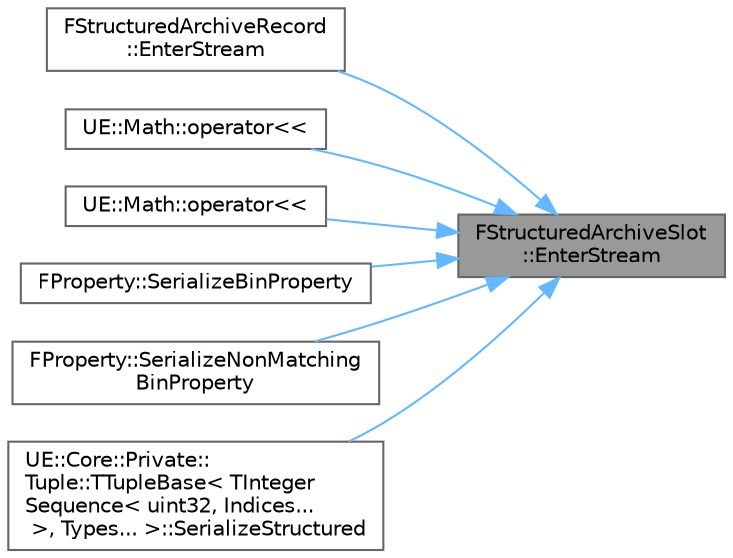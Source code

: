 digraph "FStructuredArchiveSlot::EnterStream"
{
 // INTERACTIVE_SVG=YES
 // LATEX_PDF_SIZE
  bgcolor="transparent";
  edge [fontname=Helvetica,fontsize=10,labelfontname=Helvetica,labelfontsize=10];
  node [fontname=Helvetica,fontsize=10,shape=box,height=0.2,width=0.4];
  rankdir="RL";
  Node1 [id="Node000001",label="FStructuredArchiveSlot\l::EnterStream",height=0.2,width=0.4,color="gray40", fillcolor="grey60", style="filled", fontcolor="black",tooltip=" "];
  Node1 -> Node2 [id="edge1_Node000001_Node000002",dir="back",color="steelblue1",style="solid",tooltip=" "];
  Node2 [id="Node000002",label="FStructuredArchiveRecord\l::EnterStream",height=0.2,width=0.4,color="grey40", fillcolor="white", style="filled",URL="$d2/d24/classFStructuredArchiveRecord.html#a8f6a150a03dff70cc9d9fcbe84a43d39",tooltip=" "];
  Node1 -> Node3 [id="edge2_Node000001_Node000003",dir="back",color="steelblue1",style="solid",tooltip=" "];
  Node3 [id="Node000003",label="UE::Math::operator\<\<",height=0.2,width=0.4,color="grey40", fillcolor="white", style="filled",URL="$dd/d3f/namespaceUE_1_1Math.html#a64775a53110b58ce46dc2297cfd934a8",tooltip=" "];
  Node1 -> Node4 [id="edge3_Node000001_Node000004",dir="back",color="steelblue1",style="solid",tooltip=" "];
  Node4 [id="Node000004",label="UE::Math::operator\<\<",height=0.2,width=0.4,color="grey40", fillcolor="white", style="filled",URL="$dd/d3f/namespaceUE_1_1Math.html#a3dbade758fc25033a77914c42acffed7",tooltip=" "];
  Node1 -> Node5 [id="edge4_Node000001_Node000005",dir="back",color="steelblue1",style="solid",tooltip=" "];
  Node5 [id="Node000005",label="FProperty::SerializeBinProperty",height=0.2,width=0.4,color="grey40", fillcolor="white", style="filled",URL="$d9/dbc/classFProperty.html#a0db068b7247e35246a3832b6b6c45b4c",tooltip="Serializes the property with the struct's data residing in Data."];
  Node1 -> Node6 [id="edge5_Node000001_Node000006",dir="back",color="steelblue1",style="solid",tooltip=" "];
  Node6 [id="Node000006",label="FProperty::SerializeNonMatching\lBinProperty",height=0.2,width=0.4,color="grey40", fillcolor="white", style="filled",URL="$d9/dbc/classFProperty.html#ad9318f700e4c0ce3ffb1374c6acce11b",tooltip="Serializes the property with the struct's data residing in Data, unless it matches the default."];
  Node1 -> Node7 [id="edge6_Node000001_Node000007",dir="back",color="steelblue1",style="solid",tooltip=" "];
  Node7 [id="Node000007",label="UE::Core::Private::\lTuple::TTupleBase\< TInteger\lSequence\< uint32, Indices...\l \>, Types... \>::SerializeStructured",height=0.2,width=0.4,color="grey40", fillcolor="white", style="filled",URL="$d4/d17/structUE_1_1Core_1_1Private_1_1Tuple_1_1TTupleBase_3_01TIntegerSequence_3_01uint32_00_01Indices_5eb611b331a504a35e9ecd37b7fe4c0d.html#a36ebae8f76b6022ece417eb9f1d3d4be",tooltip=" "];
}
